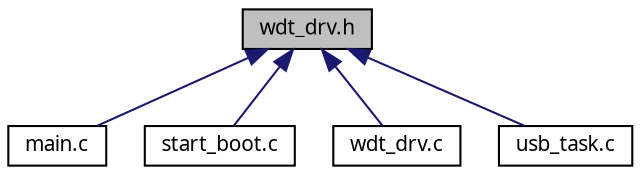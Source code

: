 digraph G
{
  edge [fontname="FreeSans.ttf",fontsize=10,labelfontname="FreeSans.ttf",labelfontsize=10];
  node [fontname="FreeSans.ttf",fontsize=10,shape=record];
  Node1 [label="wdt_drv.h",height=0.2,width=0.4,color="black", fillcolor="grey75", style="filled" fontcolor="black"];
  Node1 -> Node2 [dir=back,color="midnightblue",fontsize=10,style="solid",fontname="FreeSans.ttf"];
  Node2 [label="main.c",height=0.2,width=0.4,color="black", fillcolor="white", style="filled",URL="$a00025.html"];
  Node1 -> Node3 [dir=back,color="midnightblue",fontsize=10,style="solid",fontname="FreeSans.ttf"];
  Node3 [label="start_boot.c",height=0.2,width=0.4,color="black", fillcolor="white", style="filled",URL="$a00032.html"];
  Node1 -> Node4 [dir=back,color="midnightblue",fontsize=10,style="solid",fontname="FreeSans.ttf"];
  Node4 [label="wdt_drv.c",height=0.2,width=0.4,color="black", fillcolor="white", style="filled",URL="$a00048.html"];
  Node1 -> Node5 [dir=back,color="midnightblue",fontsize=10,style="solid",fontname="FreeSans.ttf"];
  Node5 [label="usb_task.c",height=0.2,width=0.4,color="black", fillcolor="white", style="filled",URL="$a00046.html"];
}
